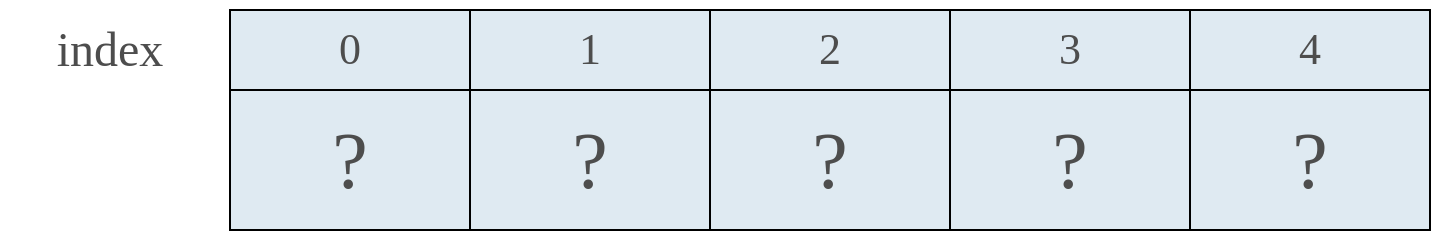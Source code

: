 <mxfile version="28.2.5" pages="4">
  <diagram name="Paso 0" id="uVoO6l-Rrtz2URVDu3uX">
    <mxGraphModel dx="1370" dy="843" grid="1" gridSize="10" guides="1" tooltips="1" connect="1" arrows="1" fold="1" page="1" pageScale="1" pageWidth="850" pageHeight="1100" math="0" shadow="0">
      <root>
        <mxCell id="0" />
        <mxCell id="1" parent="0" />
        <mxCell id="wHTxtWTM5mLriVB6iBk--2" value="&lt;font style=&quot;font-size: 24px;&quot;&gt;index&lt;/font&gt;" style="text;html=1;align=center;verticalAlign=middle;whiteSpace=wrap;rounded=0;fontSize=16;fontFamily=Cascadia Code;fontColor=#4D4D4D;container=0;" vertex="1" parent="1">
          <mxGeometry x="150" y="260" width="110" height="50" as="geometry" />
        </mxCell>
        <mxCell id="wHTxtWTM5mLriVB6iBk--3" value="&lt;span style=&quot;color: rgb(77, 77, 77); font-family: &amp;quot;Cascadia Code&amp;quot;; font-size: 40px;&quot;&gt;?&lt;/span&gt;" style="rounded=0;whiteSpace=wrap;html=1;strokeWidth=1;fillColor=#DFEAF2;" vertex="1" parent="1">
          <mxGeometry x="385" y="305" width="120" height="70" as="geometry" />
        </mxCell>
        <mxCell id="wHTxtWTM5mLriVB6iBk--4" value="&lt;font face=&quot;Cascadia Code&quot; style=&quot;color: rgb(77, 77, 77);&quot;&gt;1&lt;/font&gt;" style="rounded=0;whiteSpace=wrap;html=1;strokeWidth=1;fillColor=#DFEAF2;fontSize=22;" vertex="1" parent="1">
          <mxGeometry x="385" y="265" width="120" height="40" as="geometry" />
        </mxCell>
        <mxCell id="wHTxtWTM5mLriVB6iBk--5" value="&lt;span style=&quot;color: rgb(77, 77, 77); font-family: &amp;quot;Cascadia Code&amp;quot;; font-size: 40px;&quot;&gt;?&lt;/span&gt;" style="rounded=0;whiteSpace=wrap;html=1;strokeWidth=1;fillColor=#DFEAF2;" vertex="1" parent="1">
          <mxGeometry x="505" y="305" width="120" height="70" as="geometry" />
        </mxCell>
        <mxCell id="wHTxtWTM5mLriVB6iBk--6" value="&lt;font face=&quot;Cascadia Code&quot; style=&quot;color: rgb(77, 77, 77);&quot;&gt;2&lt;/font&gt;" style="rounded=0;whiteSpace=wrap;html=1;strokeWidth=1;fillColor=#DFEAF2;fontSize=22;" vertex="1" parent="1">
          <mxGeometry x="505" y="265" width="120" height="40" as="geometry" />
        </mxCell>
        <mxCell id="wHTxtWTM5mLriVB6iBk--7" value="&lt;span style=&quot;color: rgb(77, 77, 77); font-family: &amp;quot;Cascadia Code&amp;quot;; font-size: 40px;&quot;&gt;?&lt;/span&gt;" style="rounded=0;whiteSpace=wrap;html=1;strokeWidth=1;fillColor=#DFEAF2;" vertex="1" parent="1">
          <mxGeometry x="625" y="305" width="120" height="70" as="geometry" />
        </mxCell>
        <mxCell id="wHTxtWTM5mLriVB6iBk--8" value="&lt;font face=&quot;Cascadia Code&quot; style=&quot;color: rgb(77, 77, 77);&quot;&gt;3&lt;/font&gt;" style="rounded=0;whiteSpace=wrap;html=1;strokeWidth=1;fillColor=#DFEAF2;fontSize=22;" vertex="1" parent="1">
          <mxGeometry x="625" y="265" width="120" height="40" as="geometry" />
        </mxCell>
        <mxCell id="wHTxtWTM5mLriVB6iBk--9" value="&lt;span style=&quot;color: rgb(77, 77, 77); font-family: &amp;quot;Cascadia Code&amp;quot;; font-size: 40px;&quot;&gt;?&lt;/span&gt;" style="rounded=0;whiteSpace=wrap;html=1;strokeWidth=1;fillColor=#DFEAF2;" vertex="1" parent="1">
          <mxGeometry x="745" y="305" width="120" height="70" as="geometry" />
        </mxCell>
        <mxCell id="wHTxtWTM5mLriVB6iBk--10" value="&lt;font face=&quot;Cascadia Code&quot; style=&quot;color: rgb(77, 77, 77);&quot;&gt;4&lt;/font&gt;" style="rounded=0;whiteSpace=wrap;html=1;strokeWidth=1;fillColor=#DFEAF2;fontSize=22;" vertex="1" parent="1">
          <mxGeometry x="745" y="265" width="120" height="40" as="geometry" />
        </mxCell>
        <mxCell id="wHTxtWTM5mLriVB6iBk--11" value="&lt;span style=&quot;color: rgb(77, 77, 77); font-family: &amp;quot;Cascadia Code&amp;quot;;&quot;&gt;&lt;font style=&quot;font-size: 40px;&quot;&gt;?&lt;/font&gt;&lt;/span&gt;" style="rounded=0;whiteSpace=wrap;html=1;strokeWidth=1;fillColor=#DFEAF2;" vertex="1" parent="1">
          <mxGeometry x="265" y="305" width="120" height="70" as="geometry" />
        </mxCell>
        <mxCell id="wHTxtWTM5mLriVB6iBk--12" value="&lt;font style=&quot;color: rgb(77, 77, 77);&quot; face=&quot;Cascadia Code&quot;&gt;0&lt;/font&gt;" style="rounded=0;whiteSpace=wrap;html=1;strokeWidth=1;fillColor=#DFEAF2;fontSize=22;" vertex="1" parent="1">
          <mxGeometry x="265" y="265" width="120" height="40" as="geometry" />
        </mxCell>
      </root>
    </mxGraphModel>
  </diagram>
  <diagram id="4YhhPSIfcv4ftdWsudG_" name="Paso 1">
    <mxGraphModel dx="783" dy="482" grid="1" gridSize="10" guides="1" tooltips="1" connect="1" arrows="1" fold="1" page="1" pageScale="1" pageWidth="850" pageHeight="1100" math="0" shadow="0">
      <root>
        <mxCell id="0" />
        <mxCell id="1" parent="0" />
        <mxCell id="j-SN0zqpJROhjW9rVyUO-1" value="&lt;font style=&quot;font-size: 24px;&quot;&gt;index&lt;/font&gt;" style="text;html=1;align=center;verticalAlign=middle;whiteSpace=wrap;rounded=0;fontSize=16;fontFamily=Cascadia Code;fontColor=#4D4D4D;container=0;" parent="1" vertex="1">
          <mxGeometry x="230" y="240" width="110" height="50" as="geometry" />
        </mxCell>
        <mxCell id="j-SN0zqpJROhjW9rVyUO-2" value="&lt;span style=&quot;color: rgb(77, 77, 77); font-family: &amp;quot;Cascadia Code&amp;quot;; font-size: 40px;&quot;&gt;?&lt;/span&gt;" style="rounded=0;whiteSpace=wrap;html=1;strokeWidth=1;fillColor=#DFEAF2;" parent="1" vertex="1">
          <mxGeometry x="465" y="285" width="120" height="70" as="geometry" />
        </mxCell>
        <mxCell id="j-SN0zqpJROhjW9rVyUO-3" value="&lt;font face=&quot;Cascadia Code&quot; style=&quot;color: rgb(77, 77, 77);&quot;&gt;1&lt;/font&gt;" style="rounded=0;whiteSpace=wrap;html=1;strokeWidth=1;fillColor=#DFEAF2;fontSize=22;" parent="1" vertex="1">
          <mxGeometry x="465" y="245" width="120" height="40" as="geometry" />
        </mxCell>
        <mxCell id="j-SN0zqpJROhjW9rVyUO-4" value="&lt;span style=&quot;color: rgb(77, 77, 77); font-family: &amp;quot;Cascadia Code&amp;quot;; font-size: 40px;&quot;&gt;?&lt;/span&gt;" style="rounded=0;whiteSpace=wrap;html=1;strokeWidth=1;fillColor=#DFEAF2;" parent="1" vertex="1">
          <mxGeometry x="585" y="285" width="120" height="70" as="geometry" />
        </mxCell>
        <mxCell id="j-SN0zqpJROhjW9rVyUO-5" value="&lt;font face=&quot;Cascadia Code&quot; style=&quot;color: rgb(77, 77, 77);&quot;&gt;2&lt;/font&gt;" style="rounded=0;whiteSpace=wrap;html=1;strokeWidth=1;fillColor=#DFEAF2;fontSize=22;" parent="1" vertex="1">
          <mxGeometry x="585" y="245" width="120" height="40" as="geometry" />
        </mxCell>
        <mxCell id="j-SN0zqpJROhjW9rVyUO-6" value="&lt;span style=&quot;color: rgb(77, 77, 77); font-family: &amp;quot;Cascadia Code&amp;quot;; font-size: 40px;&quot;&gt;?&lt;/span&gt;" style="rounded=0;whiteSpace=wrap;html=1;strokeWidth=1;fillColor=#DFEAF2;" parent="1" vertex="1">
          <mxGeometry x="705" y="285" width="120" height="70" as="geometry" />
        </mxCell>
        <mxCell id="j-SN0zqpJROhjW9rVyUO-7" value="&lt;font face=&quot;Cascadia Code&quot; style=&quot;color: rgb(77, 77, 77);&quot;&gt;3&lt;/font&gt;" style="rounded=0;whiteSpace=wrap;html=1;strokeWidth=1;fillColor=#DFEAF2;fontSize=22;" parent="1" vertex="1">
          <mxGeometry x="705" y="245" width="120" height="40" as="geometry" />
        </mxCell>
        <mxCell id="j-SN0zqpJROhjW9rVyUO-8" value="&lt;span style=&quot;color: rgb(77, 77, 77); font-family: &amp;quot;Cascadia Code&amp;quot;; font-size: 40px;&quot;&gt;?&lt;/span&gt;" style="rounded=0;whiteSpace=wrap;html=1;strokeWidth=1;fillColor=#DFEAF2;" parent="1" vertex="1">
          <mxGeometry x="825" y="285" width="120" height="70" as="geometry" />
        </mxCell>
        <mxCell id="j-SN0zqpJROhjW9rVyUO-9" value="&lt;font face=&quot;Cascadia Code&quot; style=&quot;color: rgb(77, 77, 77);&quot;&gt;4&lt;/font&gt;" style="rounded=0;whiteSpace=wrap;html=1;strokeWidth=1;fillColor=#DFEAF2;fontSize=22;" parent="1" vertex="1">
          <mxGeometry x="825" y="245" width="120" height="40" as="geometry" />
        </mxCell>
        <mxCell id="j-SN0zqpJROhjW9rVyUO-10" value="&lt;span style=&quot;color: rgb(77, 77, 77); font-family: &amp;quot;Cascadia Code&amp;quot;; font-size: 18px;&quot;&gt;&quot;nueces&quot;&lt;/span&gt;" style="rounded=0;whiteSpace=wrap;html=1;strokeWidth=1;fillColor=#DFEAF2;" parent="1" vertex="1">
          <mxGeometry x="345" y="285" width="120" height="70" as="geometry" />
        </mxCell>
        <mxCell id="j-SN0zqpJROhjW9rVyUO-11" value="&lt;font style=&quot;color: rgb(77, 77, 77);&quot; face=&quot;Cascadia Code&quot;&gt;0&lt;/font&gt;" style="rounded=0;whiteSpace=wrap;html=1;strokeWidth=1;fillColor=#DFEAF2;fontSize=22;" parent="1" vertex="1">
          <mxGeometry x="345" y="245" width="120" height="40" as="geometry" />
        </mxCell>
        <mxCell id="Tm5OImrnJ3ABSPv36tUJ-1" value="" style="group" vertex="1" connectable="0" parent="1">
          <mxGeometry x="373" y="110" width="200" height="120" as="geometry" />
        </mxCell>
        <mxCell id="Tm5OImrnJ3ABSPv36tUJ-2" value="" style="group" vertex="1" connectable="0" parent="Tm5OImrnJ3ABSPv36tUJ-1">
          <mxGeometry width="200" height="100" as="geometry" />
        </mxCell>
        <mxCell id="Tm5OImrnJ3ABSPv36tUJ-3" value="&lt;font style=&quot;font-size: 32px;&quot;&gt;🕵🏻&lt;/font&gt;" style="text;html=1;align=center;verticalAlign=middle;whiteSpace=wrap;rounded=0;" vertex="1" parent="Tm5OImrnJ3ABSPv36tUJ-2">
          <mxGeometry y="40" width="70" height="60" as="geometry" />
        </mxCell>
        <mxCell id="Tm5OImrnJ3ABSPv36tUJ-4" value="&lt;font style=&quot;color: rgb(77, 77, 77);&quot;&gt;&lt;span style=&quot;font-family: &amp;quot;Cascadia Code&amp;quot;; font-size: 18px;&quot;&gt;¿&lt;/span&gt;&lt;font style=&quot;font-family: &amp;quot;Cascadia Code&amp;quot;; font-size: 18px; color: rgb(77, 77, 77);&quot;&gt;&quot;pistachos&quot;&lt;/font&gt;&lt;span style=&quot;font-family: &amp;quot;Cascadia Code&amp;quot;; font-size: 18px;&quot;&gt;?&lt;/span&gt;&lt;/font&gt;" style="whiteSpace=wrap;html=1;shape=mxgraph.basic.roundRectCallout;dx=30;dy=15;size=5;boundedLbl=1;" vertex="1" parent="Tm5OImrnJ3ABSPv36tUJ-2">
          <mxGeometry x="40" width="160" height="60" as="geometry" />
        </mxCell>
        <mxCell id="Tm5OImrnJ3ABSPv36tUJ-5" value="" style="endArrow=classic;html=1;rounded=0;strokeWidth=2;strokeColor=#4D4D4D;" edge="1" parent="Tm5OImrnJ3ABSPv36tUJ-1">
          <mxGeometry width="50" height="50" relative="1" as="geometry">
            <mxPoint x="30.9" y="90" as="sourcePoint" />
            <mxPoint x="30.9" y="120" as="targetPoint" />
          </mxGeometry>
        </mxCell>
      </root>
    </mxGraphModel>
  </diagram>
  <diagram id="d1yndhSN_6jmL66zDgej" name="Paso 2">
    <mxGraphModel dx="783" dy="482" grid="1" gridSize="10" guides="1" tooltips="1" connect="1" arrows="1" fold="1" page="1" pageScale="1" pageWidth="850" pageHeight="1100" math="0" shadow="0">
      <root>
        <mxCell id="0" />
        <mxCell id="1" parent="0" />
        <mxCell id="f-izOL88xjpIMGYn8ofs-1" value="&lt;font style=&quot;font-size: 24px;&quot;&gt;index&lt;/font&gt;" style="text;html=1;align=center;verticalAlign=middle;whiteSpace=wrap;rounded=0;fontSize=16;fontFamily=Cascadia Code;fontColor=#4D4D4D;container=0;" parent="1" vertex="1">
          <mxGeometry x="430" y="570" width="110" height="50" as="geometry" />
        </mxCell>
        <mxCell id="f-izOL88xjpIMGYn8ofs-2" value="&lt;span style=&quot;color: rgb(77, 77, 77); font-family: &amp;quot;Cascadia Code&amp;quot;; font-size: 40px;&quot;&gt;?&lt;/span&gt;" style="rounded=0;whiteSpace=wrap;html=1;strokeWidth=1;fillColor=#DFEAF2;" parent="1" vertex="1">
          <mxGeometry x="785" y="615" width="120" height="70" as="geometry" />
        </mxCell>
        <mxCell id="f-izOL88xjpIMGYn8ofs-3" value="&lt;font face=&quot;Cascadia Code&quot; style=&quot;color: rgb(77, 77, 77);&quot;&gt;2&lt;/font&gt;" style="rounded=0;whiteSpace=wrap;html=1;strokeWidth=1;fillColor=#DFEAF2;fontSize=22;" parent="1" vertex="1">
          <mxGeometry x="785" y="575" width="120" height="40" as="geometry" />
        </mxCell>
        <mxCell id="f-izOL88xjpIMGYn8ofs-4" value="&lt;span style=&quot;color: rgb(77, 77, 77); font-family: &amp;quot;Cascadia Code&amp;quot;; font-size: 40px;&quot;&gt;?&lt;/span&gt;" style="rounded=0;whiteSpace=wrap;html=1;strokeWidth=1;fillColor=#DFEAF2;" parent="1" vertex="1">
          <mxGeometry x="905" y="615" width="120" height="70" as="geometry" />
        </mxCell>
        <mxCell id="f-izOL88xjpIMGYn8ofs-5" value="&lt;font face=&quot;Cascadia Code&quot; style=&quot;color: rgb(77, 77, 77);&quot;&gt;3&lt;/font&gt;" style="rounded=0;whiteSpace=wrap;html=1;strokeWidth=1;fillColor=#DFEAF2;fontSize=22;" parent="1" vertex="1">
          <mxGeometry x="905" y="575" width="120" height="40" as="geometry" />
        </mxCell>
        <mxCell id="f-izOL88xjpIMGYn8ofs-6" value="&lt;span style=&quot;color: rgb(77, 77, 77); font-family: &amp;quot;Cascadia Code&amp;quot;; font-size: 40px;&quot;&gt;?&lt;/span&gt;" style="rounded=0;whiteSpace=wrap;html=1;strokeWidth=1;fillColor=#DFEAF2;" parent="1" vertex="1">
          <mxGeometry x="1025" y="615" width="120" height="70" as="geometry" />
        </mxCell>
        <mxCell id="f-izOL88xjpIMGYn8ofs-7" value="&lt;font face=&quot;Cascadia Code&quot; style=&quot;color: rgb(77, 77, 77);&quot;&gt;4&lt;/font&gt;" style="rounded=0;whiteSpace=wrap;html=1;strokeWidth=1;fillColor=#DFEAF2;fontSize=22;" parent="1" vertex="1">
          <mxGeometry x="1025" y="575" width="120" height="40" as="geometry" />
        </mxCell>
        <mxCell id="f-izOL88xjpIMGYn8ofs-8" value="&lt;span style=&quot;color: rgb(77, 77, 77); font-family: &amp;quot;Cascadia Code&amp;quot;; font-size: 18px;&quot;&gt;&quot;nueces&quot;&lt;/span&gt;" style="rounded=0;whiteSpace=wrap;html=1;strokeWidth=1;fillColor=#DFEAF2;" parent="1" vertex="1">
          <mxGeometry x="545" y="615" width="120" height="70" as="geometry" />
        </mxCell>
        <mxCell id="f-izOL88xjpIMGYn8ofs-9" value="&lt;font style=&quot;color: rgb(77, 77, 77);&quot; face=&quot;Cascadia Code&quot;&gt;0&lt;/font&gt;" style="rounded=0;whiteSpace=wrap;html=1;strokeWidth=1;fillColor=#DFEAF2;fontSize=22;" parent="1" vertex="1">
          <mxGeometry x="545" y="575" width="120" height="40" as="geometry" />
        </mxCell>
        <mxCell id="f-izOL88xjpIMGYn8ofs-10" value="&lt;span style=&quot;color: rgb(77, 77, 77); font-family: &amp;quot;Cascadia Code&amp;quot;; font-size: 18px;&quot;&gt;&quot;almendras&quot;&lt;/span&gt;" style="rounded=0;whiteSpace=wrap;html=1;strokeWidth=1;fillColor=#DFEAF2;" parent="1" vertex="1">
          <mxGeometry x="665" y="615" width="120" height="70" as="geometry" />
        </mxCell>
        <mxCell id="f-izOL88xjpIMGYn8ofs-11" value="&lt;font style=&quot;color: rgb(77, 77, 77);&quot; face=&quot;Cascadia Code&quot;&gt;1&lt;/font&gt;" style="rounded=0;whiteSpace=wrap;html=1;strokeWidth=1;fillColor=#DFEAF2;fontSize=22;" parent="1" vertex="1">
          <mxGeometry x="665" y="575" width="120" height="40" as="geometry" />
        </mxCell>
        <mxCell id="VRril_xIuJUTsje3vg2_-1" value="" style="group" vertex="1" connectable="0" parent="1">
          <mxGeometry x="695" y="440" width="200" height="120" as="geometry" />
        </mxCell>
        <mxCell id="VRril_xIuJUTsje3vg2_-2" value="" style="group" vertex="1" connectable="0" parent="VRril_xIuJUTsje3vg2_-1">
          <mxGeometry width="200" height="100" as="geometry" />
        </mxCell>
        <mxCell id="VRril_xIuJUTsje3vg2_-3" value="&lt;font style=&quot;font-size: 32px;&quot;&gt;🕵🏻&lt;/font&gt;" style="text;html=1;align=center;verticalAlign=middle;whiteSpace=wrap;rounded=0;" vertex="1" parent="VRril_xIuJUTsje3vg2_-2">
          <mxGeometry y="40" width="70" height="60" as="geometry" />
        </mxCell>
        <mxCell id="VRril_xIuJUTsje3vg2_-4" value="&lt;font style=&quot;color: rgb(77, 77, 77);&quot;&gt;&lt;span style=&quot;font-family: &amp;quot;Cascadia Code&amp;quot;; font-size: 18px;&quot;&gt;¿&lt;/span&gt;&lt;font style=&quot;font-family: &amp;quot;Cascadia Code&amp;quot;; font-size: 18px; color: rgb(77, 77, 77);&quot;&gt;&quot;pistachos&quot;&lt;/font&gt;&lt;span style=&quot;font-family: &amp;quot;Cascadia Code&amp;quot;; font-size: 18px;&quot;&gt;?&lt;/span&gt;&lt;/font&gt;" style="whiteSpace=wrap;html=1;shape=mxgraph.basic.roundRectCallout;dx=30;dy=15;size=5;boundedLbl=1;" vertex="1" parent="VRril_xIuJUTsje3vg2_-2">
          <mxGeometry x="40" width="160" height="60" as="geometry" />
        </mxCell>
        <mxCell id="VRril_xIuJUTsje3vg2_-5" value="" style="endArrow=classic;html=1;rounded=0;strokeWidth=2;strokeColor=#4D4D4D;" edge="1" parent="VRril_xIuJUTsje3vg2_-1">
          <mxGeometry width="50" height="50" relative="1" as="geometry">
            <mxPoint x="30.9" y="90" as="sourcePoint" />
            <mxPoint x="30.9" y="120" as="targetPoint" />
          </mxGeometry>
        </mxCell>
      </root>
    </mxGraphModel>
  </diagram>
  <diagram id="aD9nnpFXnLMbtZObiW4o" name="Paso 3">
    <mxGraphModel dx="2220" dy="843" grid="1" gridSize="10" guides="1" tooltips="1" connect="1" arrows="1" fold="1" page="1" pageScale="1" pageWidth="850" pageHeight="1100" math="0" shadow="0">
      <root>
        <mxCell id="0" />
        <mxCell id="1" parent="0" />
        <mxCell id="w9sTjTR2EAYGBuJXNtqT-1" value="&lt;font style=&quot;font-size: 24px;&quot;&gt;index&lt;/font&gt;" style="text;html=1;align=center;verticalAlign=middle;whiteSpace=wrap;rounded=0;fontSize=16;fontFamily=Cascadia Code;fontColor=#4D4D4D;container=0;" parent="1" vertex="1">
          <mxGeometry x="-110" y="910" width="110" height="50" as="geometry" />
        </mxCell>
        <mxCell id="w9sTjTR2EAYGBuJXNtqT-2" value="&lt;span style=&quot;color: rgb(77, 77, 77); font-family: &amp;quot;Cascadia Code&amp;quot;; font-size: 18px;&quot;&gt;&quot;almendras&quot;&lt;/span&gt;" style="rounded=0;whiteSpace=wrap;html=1;strokeWidth=1;fillColor=#DFEAF2;" parent="1" vertex="1">
          <mxGeometry x="125" y="955" width="120" height="70" as="geometry" />
        </mxCell>
        <mxCell id="w9sTjTR2EAYGBuJXNtqT-3" value="&lt;font face=&quot;Cascadia Code&quot; style=&quot;color: rgb(77, 77, 77);&quot;&gt;1&lt;/font&gt;" style="rounded=0;whiteSpace=wrap;html=1;strokeWidth=1;fillColor=#DFEAF2;fontSize=22;" parent="1" vertex="1">
          <mxGeometry x="125" y="915" width="120" height="40" as="geometry" />
        </mxCell>
        <mxCell id="w9sTjTR2EAYGBuJXNtqT-4" value="&lt;span style=&quot;color: rgb(77, 77, 77); font-family: &amp;quot;Cascadia Code&amp;quot;; font-size: 40px;&quot;&gt;?&lt;/span&gt;" style="rounded=0;whiteSpace=wrap;html=1;strokeWidth=1;fillColor=#DFEAF2;" parent="1" vertex="1">
          <mxGeometry x="365" y="955" width="120" height="70" as="geometry" />
        </mxCell>
        <mxCell id="w9sTjTR2EAYGBuJXNtqT-5" value="&lt;font face=&quot;Cascadia Code&quot; style=&quot;color: rgb(77, 77, 77);&quot;&gt;3&lt;/font&gt;" style="rounded=0;whiteSpace=wrap;html=1;strokeWidth=1;fillColor=#DFEAF2;fontSize=22;" parent="1" vertex="1">
          <mxGeometry x="365" y="915" width="120" height="40" as="geometry" />
        </mxCell>
        <mxCell id="w9sTjTR2EAYGBuJXNtqT-6" value="&lt;span style=&quot;color: rgb(77, 77, 77); font-family: &amp;quot;Cascadia Code&amp;quot;; font-size: 40px;&quot;&gt;?&lt;/span&gt;" style="rounded=0;whiteSpace=wrap;html=1;strokeWidth=1;fillColor=#DFEAF2;" parent="1" vertex="1">
          <mxGeometry x="485" y="955" width="120" height="70" as="geometry" />
        </mxCell>
        <mxCell id="w9sTjTR2EAYGBuJXNtqT-7" value="&lt;font face=&quot;Cascadia Code&quot; style=&quot;color: rgb(77, 77, 77);&quot;&gt;4&lt;/font&gt;" style="rounded=0;whiteSpace=wrap;html=1;strokeWidth=1;fillColor=#DFEAF2;fontSize=22;" parent="1" vertex="1">
          <mxGeometry x="485" y="915" width="120" height="40" as="geometry" />
        </mxCell>
        <mxCell id="w9sTjTR2EAYGBuJXNtqT-8" value="&lt;span style=&quot;color: rgb(77, 77, 77); font-family: &amp;quot;Cascadia Code&amp;quot;; font-size: 18px;&quot;&gt;&quot;nueces&quot;&lt;/span&gt;" style="rounded=0;whiteSpace=wrap;html=1;strokeWidth=1;fillColor=#DFEAF2;" parent="1" vertex="1">
          <mxGeometry x="5" y="955" width="120" height="70" as="geometry" />
        </mxCell>
        <mxCell id="w9sTjTR2EAYGBuJXNtqT-9" value="&lt;font style=&quot;color: rgb(77, 77, 77);&quot; face=&quot;Cascadia Code&quot;&gt;0&lt;/font&gt;" style="rounded=0;whiteSpace=wrap;html=1;strokeWidth=1;fillColor=#DFEAF2;fontSize=22;" parent="1" vertex="1">
          <mxGeometry x="5" y="915" width="120" height="40" as="geometry" />
        </mxCell>
        <mxCell id="w9sTjTR2EAYGBuJXNtqT-10" value="&lt;span style=&quot;color: rgb(77, 77, 77); font-family: &amp;quot;Cascadia Code&amp;quot;; font-size: 18px;&quot;&gt;&quot;pistachos&quot;&lt;/span&gt;" style="rounded=0;whiteSpace=wrap;html=1;strokeWidth=2;fillColor=#d5e8d4;strokeColor=#82b366;" parent="1" vertex="1">
          <mxGeometry x="245" y="955" width="120" height="70" as="geometry" />
        </mxCell>
        <mxCell id="w9sTjTR2EAYGBuJXNtqT-11" value="&lt;font style=&quot;color: rgb(77, 77, 77);&quot; face=&quot;Cascadia Code&quot;&gt;2&lt;/font&gt;" style="rounded=0;whiteSpace=wrap;html=1;strokeWidth=2;fillColor=#d5e8d4;fontSize=22;strokeColor=#82b366;" parent="1" vertex="1">
          <mxGeometry x="245" y="915" width="120" height="40" as="geometry" />
        </mxCell>
        <mxCell id="ZFJgFclsAG6WufjmMGgB-1" value="" style="group" vertex="1" connectable="0" parent="1">
          <mxGeometry x="275" y="780" width="200" height="120" as="geometry" />
        </mxCell>
        <mxCell id="ZFJgFclsAG6WufjmMGgB-2" value="" style="group" vertex="1" connectable="0" parent="ZFJgFclsAG6WufjmMGgB-1">
          <mxGeometry width="200" height="100" as="geometry" />
        </mxCell>
        <mxCell id="ZFJgFclsAG6WufjmMGgB-3" value="&lt;font style=&quot;font-size: 32px;&quot;&gt;🕵🏻&lt;/font&gt;" style="text;html=1;align=center;verticalAlign=middle;whiteSpace=wrap;rounded=0;" vertex="1" parent="ZFJgFclsAG6WufjmMGgB-2">
          <mxGeometry y="40" width="70" height="60" as="geometry" />
        </mxCell>
        <mxCell id="ZFJgFclsAG6WufjmMGgB-4" value="&lt;font style=&quot;color: rgb(77, 77, 77);&quot;&gt;&lt;span style=&quot;font-family: &amp;quot;Cascadia Code&amp;quot;; font-size: 18px;&quot;&gt;¿&lt;/span&gt;&lt;font style=&quot;font-family: &amp;quot;Cascadia Code&amp;quot;; font-size: 18px; color: rgb(77, 77, 77);&quot;&gt;&quot;pistachos&quot;&lt;/font&gt;&lt;span style=&quot;font-family: &amp;quot;Cascadia Code&amp;quot;; font-size: 18px;&quot;&gt;?&lt;/span&gt;&lt;/font&gt;" style="whiteSpace=wrap;html=1;shape=mxgraph.basic.roundRectCallout;dx=30;dy=15;size=5;boundedLbl=1;" vertex="1" parent="ZFJgFclsAG6WufjmMGgB-2">
          <mxGeometry x="40" width="160" height="60" as="geometry" />
        </mxCell>
        <mxCell id="ZFJgFclsAG6WufjmMGgB-5" value="" style="endArrow=classic;html=1;rounded=0;strokeWidth=2;strokeColor=#4D4D4D;" edge="1" parent="ZFJgFclsAG6WufjmMGgB-1">
          <mxGeometry width="50" height="50" relative="1" as="geometry">
            <mxPoint x="30.9" y="90" as="sourcePoint" />
            <mxPoint x="30.9" y="120" as="targetPoint" />
          </mxGeometry>
        </mxCell>
      </root>
    </mxGraphModel>
  </diagram>
</mxfile>
